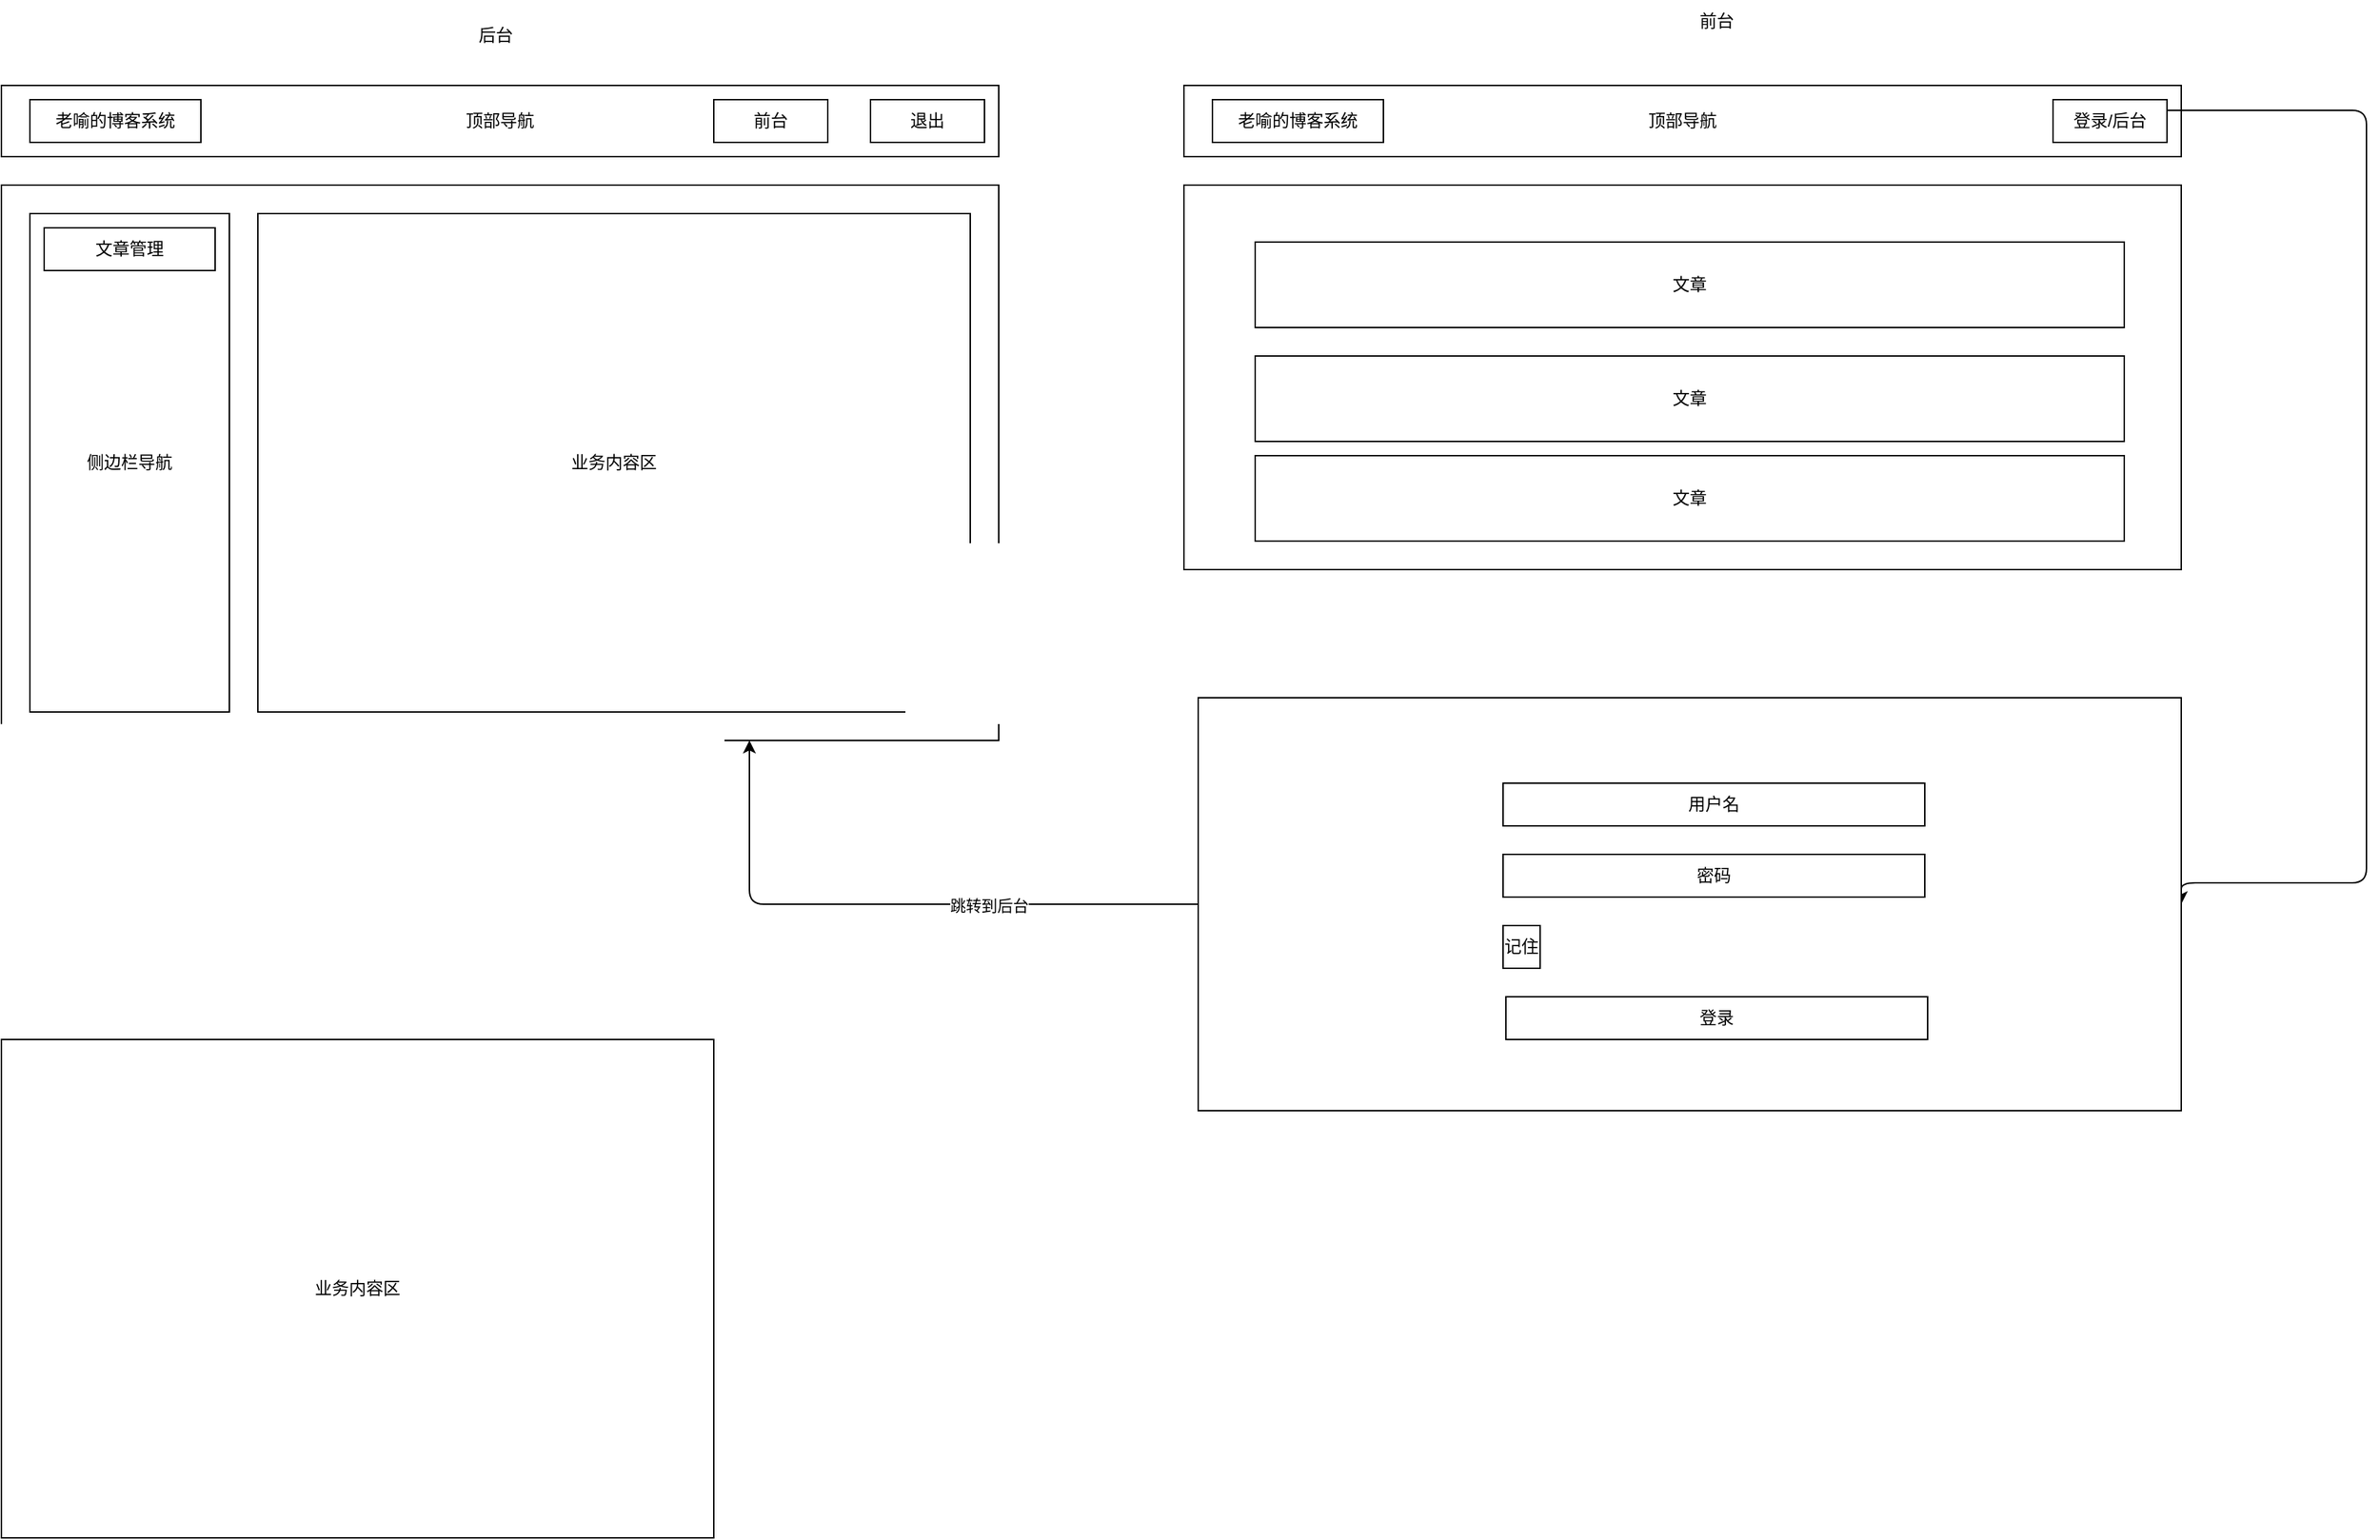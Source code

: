 <mxfile>
    <diagram id="pvt0hsjVH1Pvn447Bt1C" name="第 1 页">
        <mxGraphModel dx="1740" dy="395" grid="1" gridSize="10" guides="1" tooltips="1" connect="1" arrows="1" fold="1" page="1" pageScale="1" pageWidth="827" pageHeight="1169" math="0" shadow="0">
            <root>
                <mxCell id="0"/>
                <mxCell id="1" parent="0"/>
                <mxCell id="2" value="顶部导航" style="rounded=0;whiteSpace=wrap;html=1;" parent="1" vertex="1">
                    <mxGeometry x="70" y="140" width="700" height="50" as="geometry"/>
                </mxCell>
                <mxCell id="3" value="" style="rounded=0;whiteSpace=wrap;html=1;" parent="1" vertex="1">
                    <mxGeometry x="70" y="210" width="700" height="270" as="geometry"/>
                </mxCell>
                <mxCell id="4" value="文章" style="rounded=0;whiteSpace=wrap;html=1;" parent="1" vertex="1">
                    <mxGeometry x="120" y="250" width="610" height="60" as="geometry"/>
                </mxCell>
                <mxCell id="5" value="文章" style="rounded=0;whiteSpace=wrap;html=1;" parent="1" vertex="1">
                    <mxGeometry x="120" y="330" width="610" height="60" as="geometry"/>
                </mxCell>
                <mxCell id="6" value="文章" style="rounded=0;whiteSpace=wrap;html=1;" parent="1" vertex="1">
                    <mxGeometry x="120" y="400" width="610" height="60" as="geometry"/>
                </mxCell>
                <mxCell id="7" value="老喻的博客系统" style="rounded=0;whiteSpace=wrap;html=1;" parent="1" vertex="1">
                    <mxGeometry x="90" y="150" width="120" height="30" as="geometry"/>
                </mxCell>
                <mxCell id="23" style="edgeStyle=orthogonalEdgeStyle;html=1;exitX=1;exitY=0.25;exitDx=0;exitDy=0;entryX=1;entryY=0.5;entryDx=0;entryDy=0;" parent="1" source="8" target="18" edge="1">
                    <mxGeometry relative="1" as="geometry">
                        <Array as="points">
                            <mxPoint x="900" y="158"/>
                            <mxPoint x="900" y="700"/>
                        </Array>
                    </mxGeometry>
                </mxCell>
                <mxCell id="8" value="登录/后台" style="rounded=0;whiteSpace=wrap;html=1;" parent="1" vertex="1">
                    <mxGeometry x="680" y="150" width="80" height="30" as="geometry"/>
                </mxCell>
                <mxCell id="9" value="顶部导航" style="rounded=0;whiteSpace=wrap;html=1;" parent="1" vertex="1">
                    <mxGeometry x="-760" y="140" width="700" height="50" as="geometry"/>
                </mxCell>
                <mxCell id="10" value="" style="rounded=0;whiteSpace=wrap;html=1;" parent="1" vertex="1">
                    <mxGeometry x="-760" y="210" width="700" height="390" as="geometry"/>
                </mxCell>
                <mxCell id="14" value="老喻的博客系统" style="rounded=0;whiteSpace=wrap;html=1;" parent="1" vertex="1">
                    <mxGeometry x="-740" y="150" width="120" height="30" as="geometry"/>
                </mxCell>
                <mxCell id="15" value="退出" style="rounded=0;whiteSpace=wrap;html=1;" parent="1" vertex="1">
                    <mxGeometry x="-150" y="150" width="80" height="30" as="geometry"/>
                </mxCell>
                <mxCell id="16" value="前台" style="text;html=1;strokeColor=none;fillColor=none;align=center;verticalAlign=middle;whiteSpace=wrap;rounded=0;" parent="1" vertex="1">
                    <mxGeometry x="414" y="80" width="60" height="30" as="geometry"/>
                </mxCell>
                <mxCell id="17" value="后台" style="text;html=1;strokeColor=none;fillColor=none;align=center;verticalAlign=middle;whiteSpace=wrap;rounded=0;" parent="1" vertex="1">
                    <mxGeometry x="-443" y="90" width="60" height="30" as="geometry"/>
                </mxCell>
                <mxCell id="24" style="edgeStyle=orthogonalEdgeStyle;html=1;exitX=0;exitY=0.5;exitDx=0;exitDy=0;entryX=0.75;entryY=1;entryDx=0;entryDy=0;" parent="1" source="18" target="10" edge="1">
                    <mxGeometry relative="1" as="geometry"/>
                </mxCell>
                <mxCell id="25" value="跳转到后台" style="edgeLabel;html=1;align=center;verticalAlign=middle;resizable=0;points=[];" parent="24" vertex="1" connectable="0">
                    <mxGeometry x="-0.317" y="1" relative="1" as="geometry">
                        <mxPoint as="offset"/>
                    </mxGeometry>
                </mxCell>
                <mxCell id="18" value="" style="rounded=0;whiteSpace=wrap;html=1;" parent="1" vertex="1">
                    <mxGeometry x="80" y="570" width="690" height="290" as="geometry"/>
                </mxCell>
                <mxCell id="19" value="用户名" style="rounded=0;whiteSpace=wrap;html=1;" parent="1" vertex="1">
                    <mxGeometry x="294" y="630" width="296" height="30" as="geometry"/>
                </mxCell>
                <mxCell id="20" value="密码" style="rounded=0;whiteSpace=wrap;html=1;" parent="1" vertex="1">
                    <mxGeometry x="294" y="680" width="296" height="30" as="geometry"/>
                </mxCell>
                <mxCell id="21" value="记住" style="rounded=0;whiteSpace=wrap;html=1;" parent="1" vertex="1">
                    <mxGeometry x="294" y="730" width="26" height="30" as="geometry"/>
                </mxCell>
                <mxCell id="22" value="登录" style="rounded=0;whiteSpace=wrap;html=1;" parent="1" vertex="1">
                    <mxGeometry x="296" y="780" width="296" height="30" as="geometry"/>
                </mxCell>
                <mxCell id="26" value="前台" style="rounded=0;whiteSpace=wrap;html=1;" parent="1" vertex="1">
                    <mxGeometry x="-260" y="150" width="80" height="30" as="geometry"/>
                </mxCell>
                <mxCell id="27" value="侧边栏导航" style="rounded=0;whiteSpace=wrap;html=1;" parent="1" vertex="1">
                    <mxGeometry x="-740" y="230" width="140" height="350" as="geometry"/>
                </mxCell>
                <mxCell id="28" value="业务内容区" style="rounded=0;whiteSpace=wrap;html=1;" parent="1" vertex="1">
                    <mxGeometry x="-580" y="230" width="500" height="350" as="geometry"/>
                </mxCell>
                <mxCell id="29" value="文章管理" style="rounded=0;whiteSpace=wrap;html=1;" parent="1" vertex="1">
                    <mxGeometry x="-730" y="240" width="120" height="30" as="geometry"/>
                </mxCell>
                <mxCell id="30" value="业务内容区" style="rounded=0;whiteSpace=wrap;html=1;" vertex="1" parent="1">
                    <mxGeometry x="-760" y="810" width="500" height="350" as="geometry"/>
                </mxCell>
            </root>
        </mxGraphModel>
    </diagram>
</mxfile>